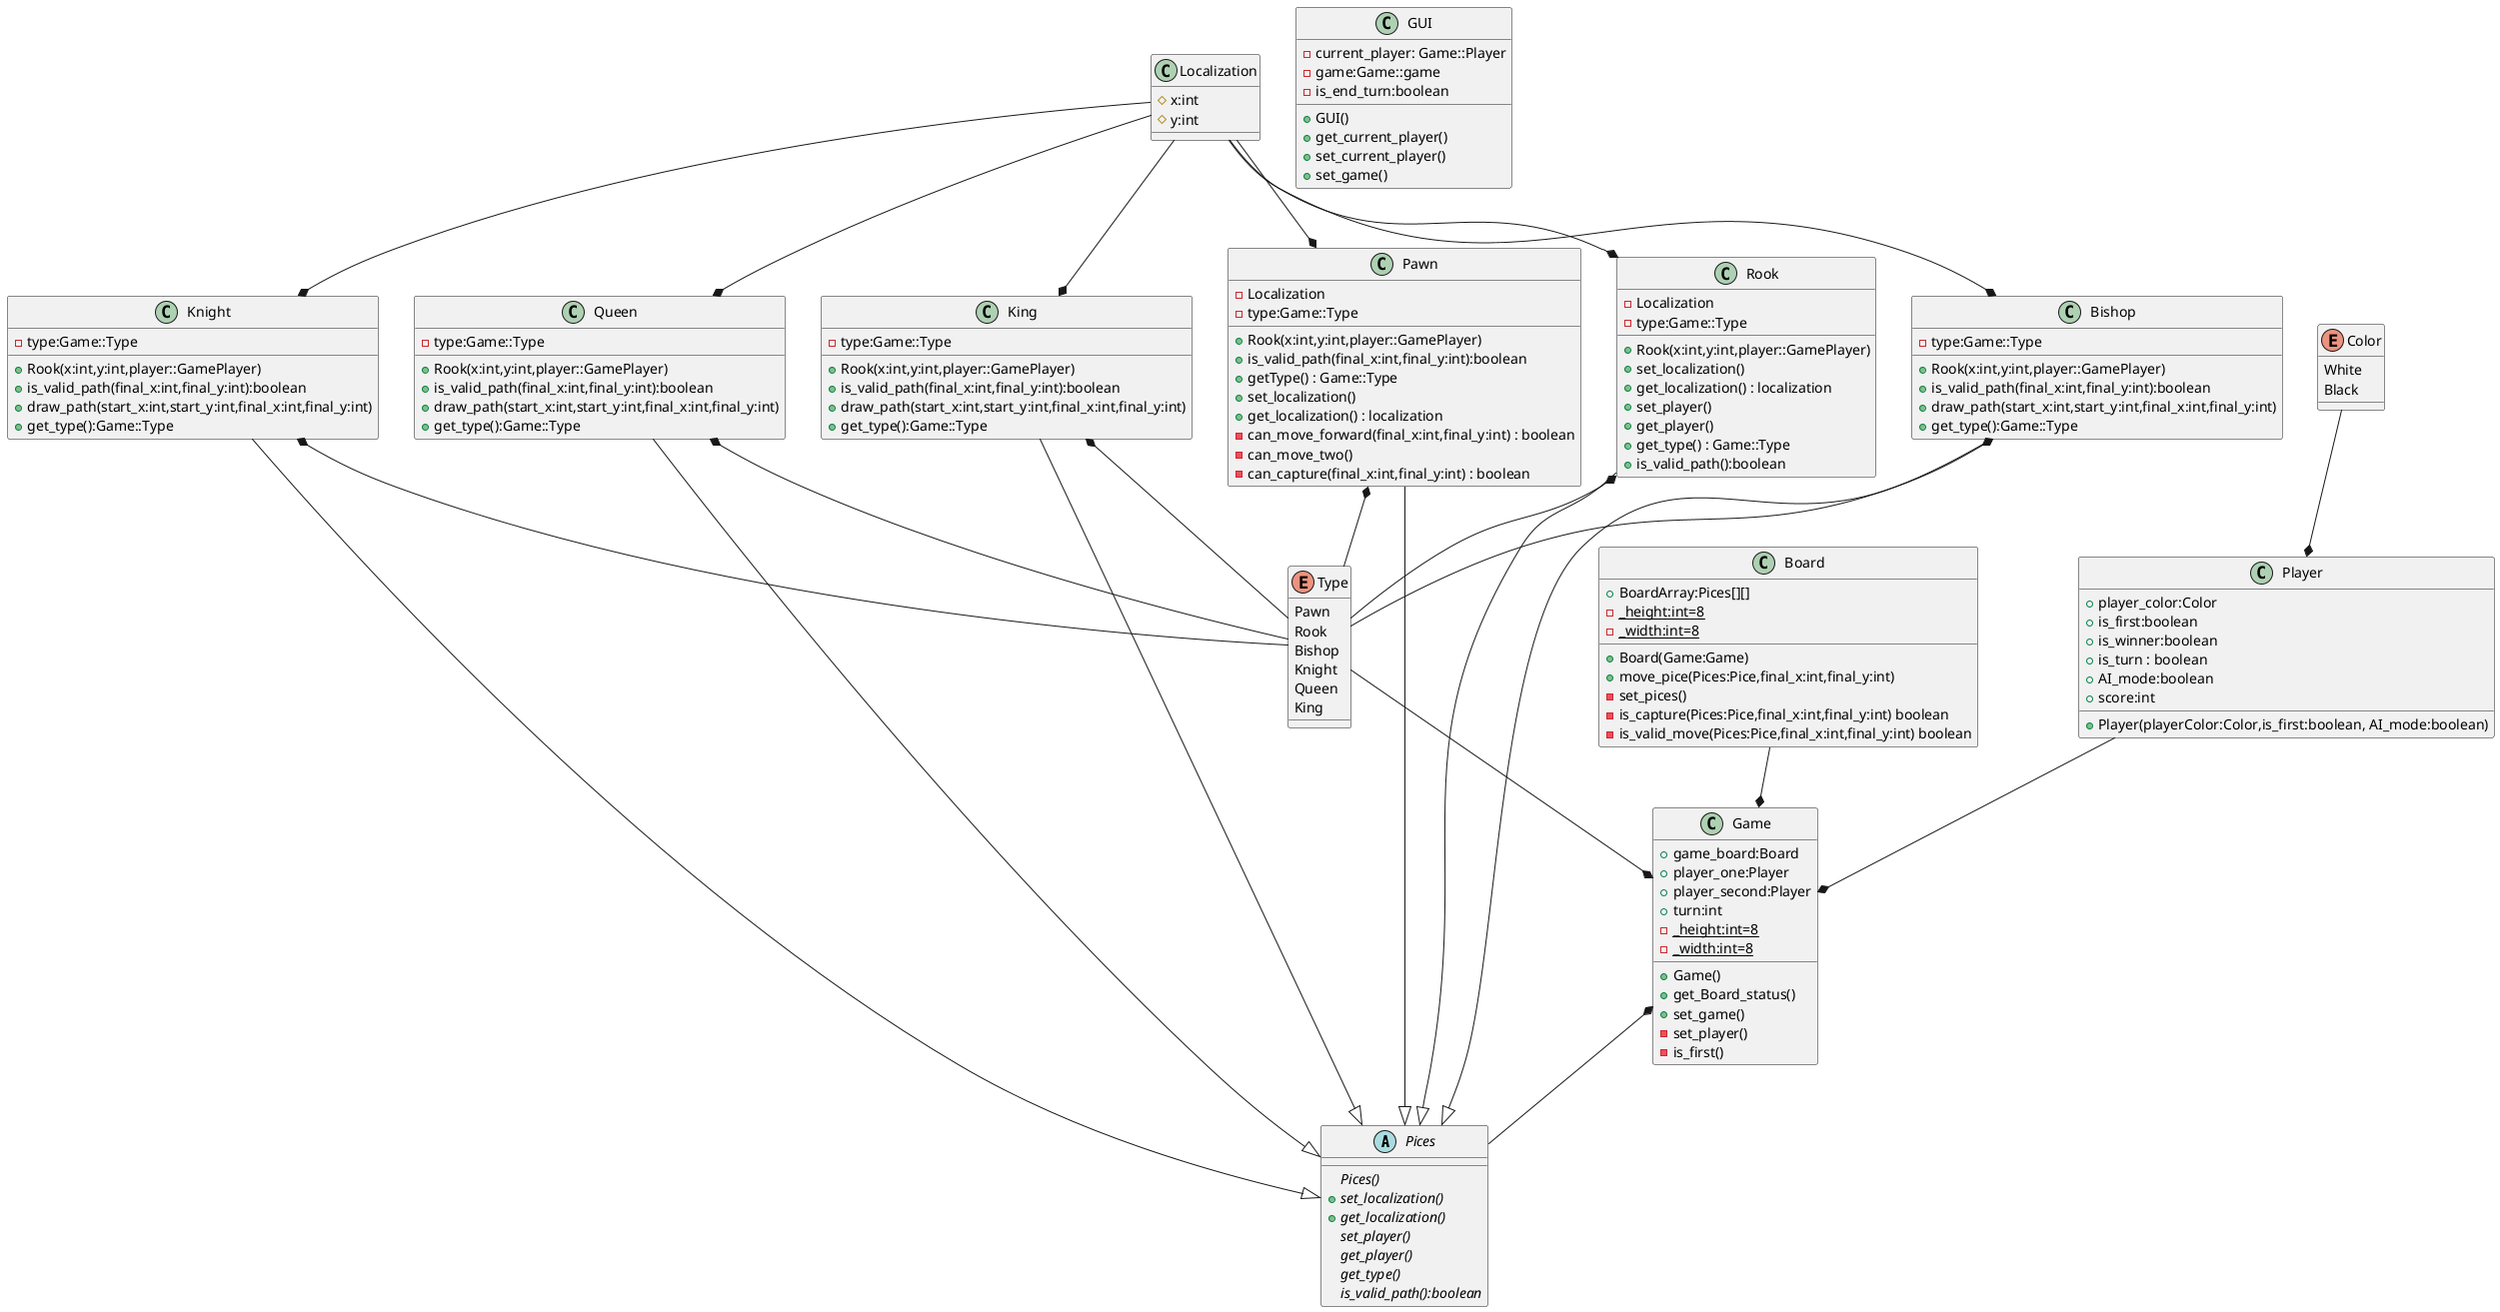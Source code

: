 @startuml 

abstract class Pices{
    {abstract} Pices()
    {abstract}+set_localization()
    {abstract}+get_localization()
    {abstract}set_player()
    {abstract}get_player()
    {abstract}get_type()
    {abstract}is_valid_path():boolean
    /' abstract}draw_path(start_x:int,start_y:int,final_x:int,final_y:int) '/
}

enum Type{
    Pawn
    Rook
    Bishop
    Knight
    Queen
    King
}

class Localization{
    #x:int
    #y:int
}

Pawn --|>Pices
Rook --|>Pices
Bishop --|>Pices
Knight --|>Pices
Queen --|>Pices
King --|>Pices

Localization --* Pawn
Localization --* Rook
Localization --* Bishop
Localization --* Knight
Localization --* Queen
Localization --* King

class Pawn{
    -Localization 
    -type:Game::Type
    +Rook(x:int,y:int,player::GamePlayer)
    +is_valid_path(final_x:int,final_y:int):boolean
    /' draw_path( start_x : int, start_y : int, final_x : int, final_y : int )'/
    +getType() : Game::Type
    +set_localization()
    +get_localization() : localization
    -can_move_forward(final_x:int,final_y:int) : boolean
    -can_move_two()
    -can_capture(final_x:int,final_y:int) : boolean
}

class Rook{
    -Localization
    -type:Game::Type
    +Rook(x:int,y:int,player::GamePlayer)
    +set_localization()
    +get_localization() : localization
    +set_player()
    +get_player()
    +get_type() : Game::Type
    +is_valid_path():boolean
}

class Bishop{
    -type:Game::Type
    +Rook(x:int,y:int,player::GamePlayer)
    +is_valid_path(final_x:int,final_y:int):boolean
    +draw_path(start_x:int,start_y:int,final_x:int,final_y:int)
    +get_type():Game::Type
}

class Knight{
    -type:Game::Type
    +Rook(x:int,y:int,player::GamePlayer)
    +is_valid_path(final_x:int,final_y:int):boolean
    +draw_path(start_x:int,start_y:int,final_x:int,final_y:int)
    +get_type():Game::Type
}

class Queen{
    -type:Game::Type
    +Rook(x:int,y:int,player::GamePlayer)
    +is_valid_path(final_x:int,final_y:int):boolean
    +draw_path(start_x:int,start_y:int,final_x:int,final_y:int)
    +get_type():Game::Type
}

class King{
    -type:Game::Type
    +Rook(x:int,y:int,player::GamePlayer)
    +is_valid_path(final_x:int,final_y:int):boolean
    +draw_path(start_x:int,start_y:int,final_x:int,final_y:int)
    +get_type():Game::Type
}

class Game{
    +game_board:Board
    +player_one:Player
    +player_second:Player
    +turn:int
    -{static} _height:int=8
    -{static} _width:int=8
    +Game()
    +get_Board_status()
    +set_game()
    -set_player()
    -is_first()
}

class Board{
    +BoardArray:Pices[][]
    -{static} _height:int=8
    -{static} _width:int=8
    +Board(Game:Game)
    +move_pice(Pices:Pice,final_x:int,final_y:int)
    -set_pices()
    -is_capture(Pices:Pice,final_x:int,final_y:int) boolean
    -is_valid_move(Pices:Pice,final_x:int,final_y:int) boolean
}
enum Color{
    White
    Black
}
class Player{
    +player_color:Color
    +is_first:boolean
    +is_winner:boolean
    +is_turn : boolean
    +AI_mode:boolean
    +score:int
    +Player(playerColor:Color,is_first:boolean, AI_mode:boolean)
}

class GUI{
    -current_player: Game::Player
    -game:Game::game
    -is_end_turn:boolean
    +GUI()
    +get_current_player()
    +set_current_player()
    +set_game()
}

Pawn*--Type
Rook*--Type
Bishop*--Type
Knight*--Type
Queen*--Type
King*--Type

Type--*Game
Color --*Player
Player --* Game
Board--*Game
Game *-- Pices


@enduml